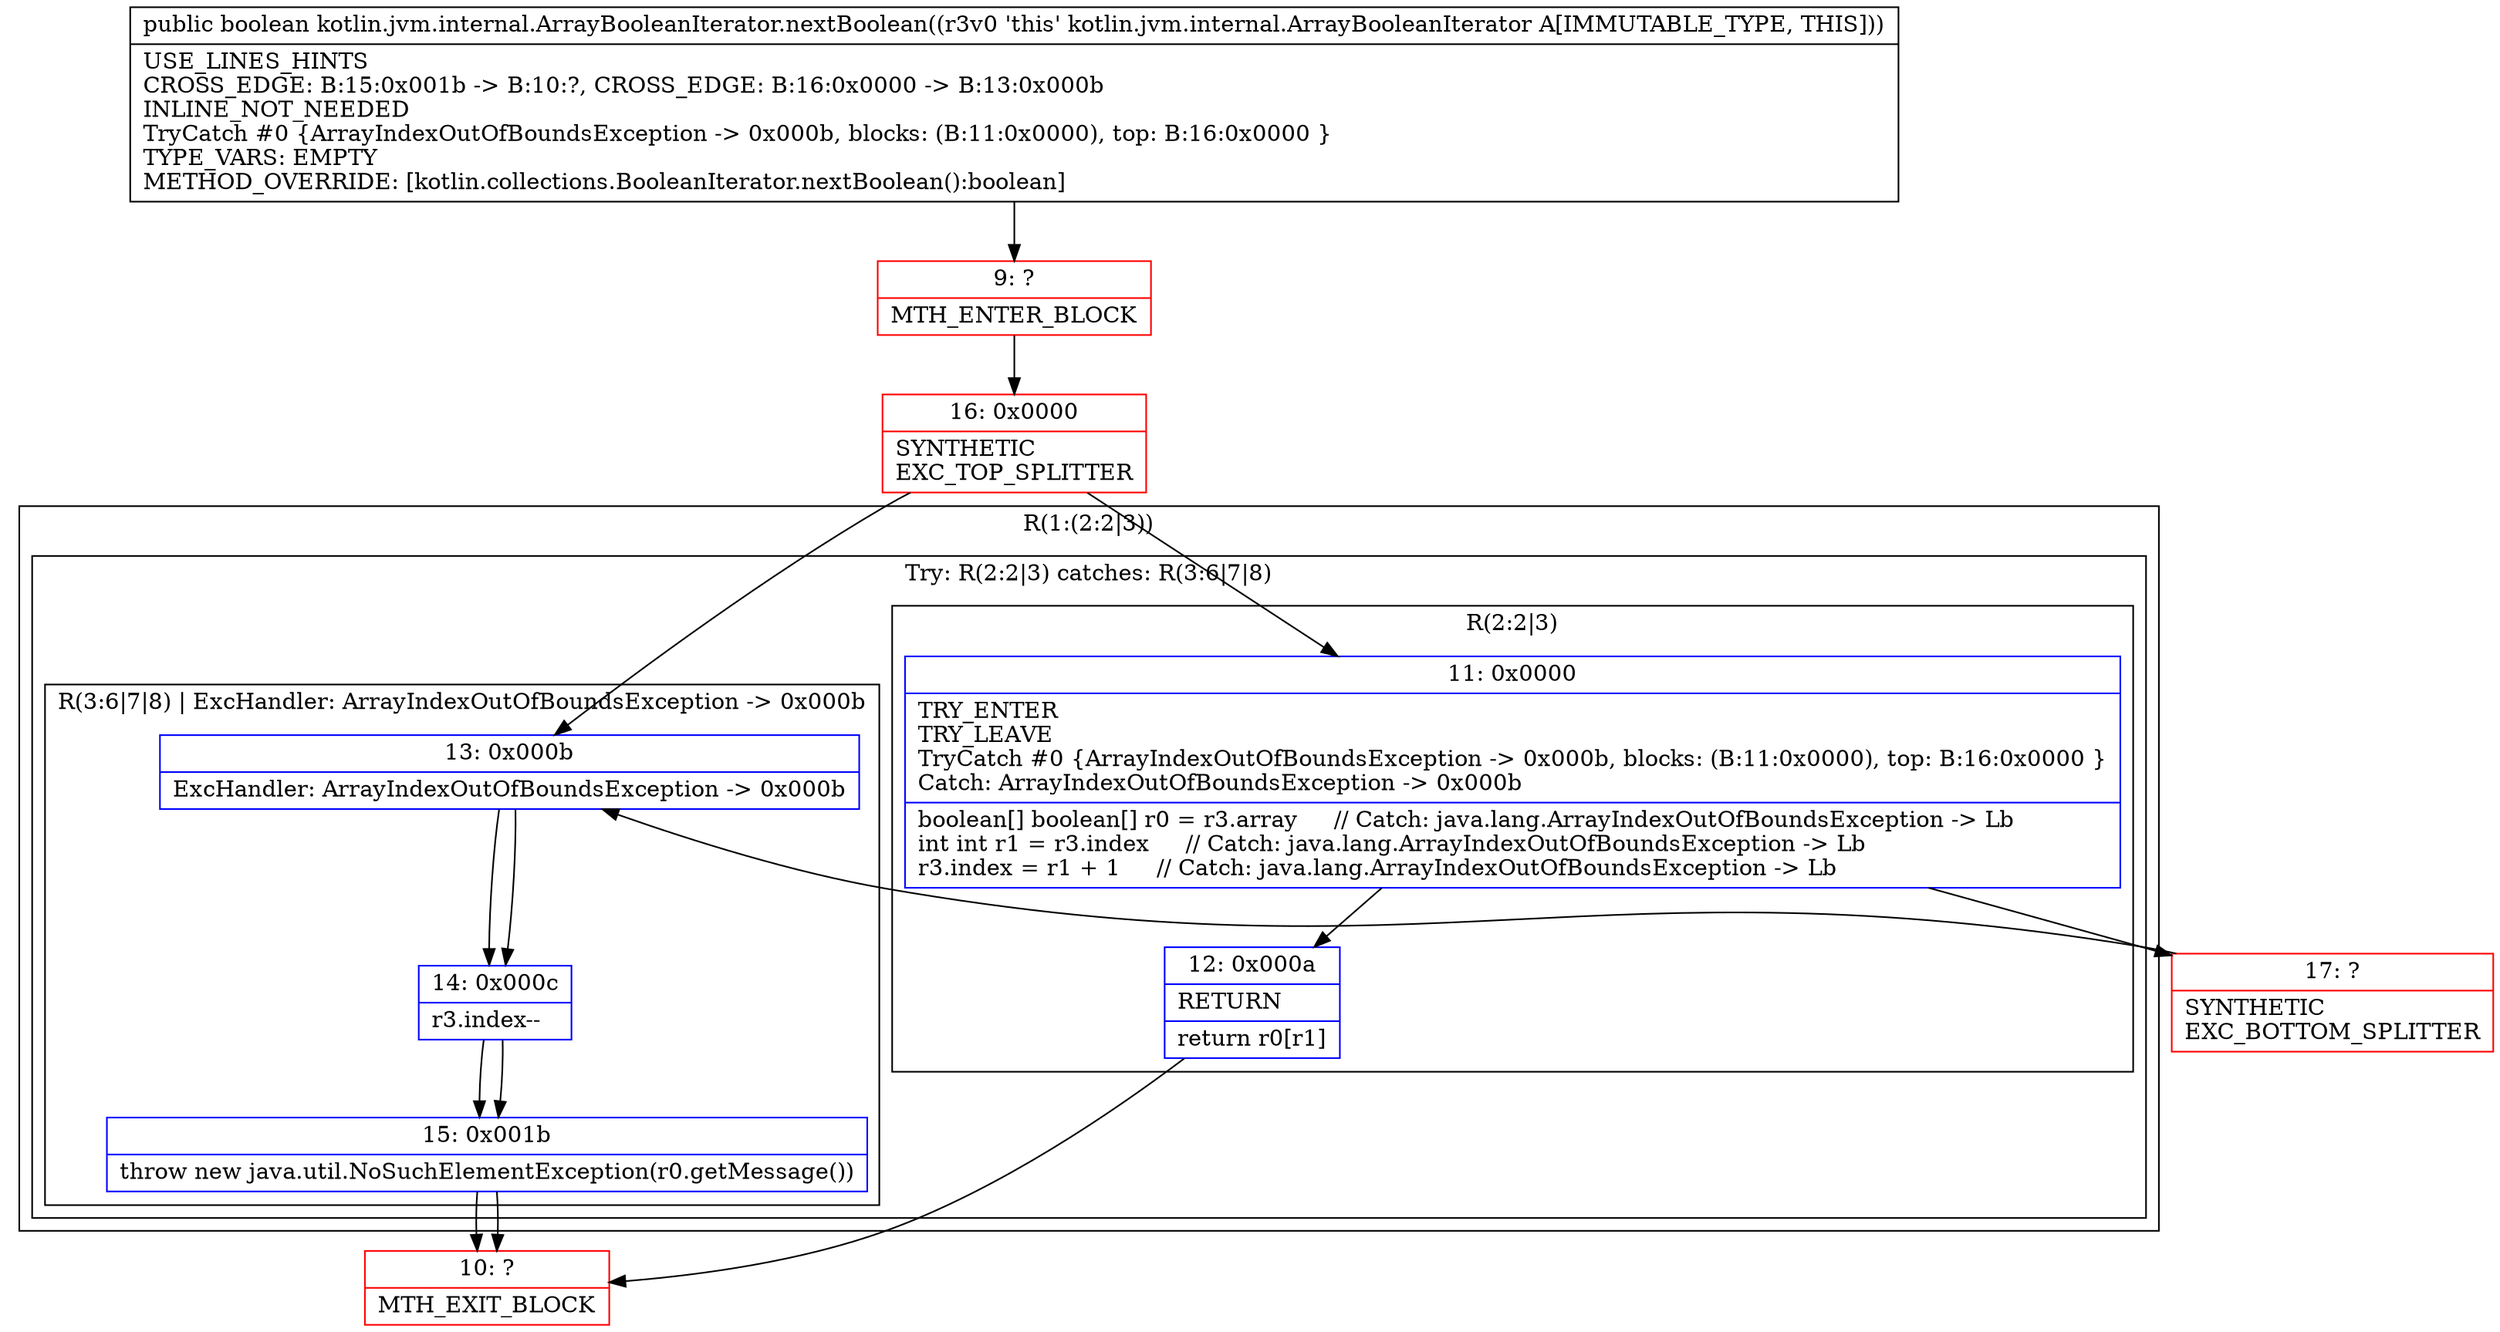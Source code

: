 digraph "CFG forkotlin.jvm.internal.ArrayBooleanIterator.nextBoolean()Z" {
subgraph cluster_Region_1483925534 {
label = "R(1:(2:2|3))";
node [shape=record,color=blue];
subgraph cluster_TryCatchRegion_674240474 {
label = "Try: R(2:2|3) catches: R(3:6|7|8)";
node [shape=record,color=blue];
subgraph cluster_Region_1694672396 {
label = "R(2:2|3)";
node [shape=record,color=blue];
Node_11 [shape=record,label="{11\:\ 0x0000|TRY_ENTER\lTRY_LEAVE\lTryCatch #0 \{ArrayIndexOutOfBoundsException \-\> 0x000b, blocks: (B:11:0x0000), top: B:16:0x0000 \}\lCatch: ArrayIndexOutOfBoundsException \-\> 0x000b\l|boolean[] boolean[] r0 = r3.array     \/\/ Catch: java.lang.ArrayIndexOutOfBoundsException \-\> Lb\lint int r1 = r3.index     \/\/ Catch: java.lang.ArrayIndexOutOfBoundsException \-\> Lb\lr3.index = r1 + 1     \/\/ Catch: java.lang.ArrayIndexOutOfBoundsException \-\> Lb\l}"];
Node_12 [shape=record,label="{12\:\ 0x000a|RETURN\l|return r0[r1]\l}"];
}
subgraph cluster_Region_302766660 {
label = "R(3:6|7|8) | ExcHandler: ArrayIndexOutOfBoundsException \-\> 0x000b\l";
node [shape=record,color=blue];
Node_13 [shape=record,label="{13\:\ 0x000b|ExcHandler: ArrayIndexOutOfBoundsException \-\> 0x000b\l}"];
Node_14 [shape=record,label="{14\:\ 0x000c|r3.index\-\-\l}"];
Node_15 [shape=record,label="{15\:\ 0x001b|throw new java.util.NoSuchElementException(r0.getMessage())\l}"];
}
}
}
subgraph cluster_Region_302766660 {
label = "R(3:6|7|8) | ExcHandler: ArrayIndexOutOfBoundsException \-\> 0x000b\l";
node [shape=record,color=blue];
Node_13 [shape=record,label="{13\:\ 0x000b|ExcHandler: ArrayIndexOutOfBoundsException \-\> 0x000b\l}"];
Node_14 [shape=record,label="{14\:\ 0x000c|r3.index\-\-\l}"];
Node_15 [shape=record,label="{15\:\ 0x001b|throw new java.util.NoSuchElementException(r0.getMessage())\l}"];
}
Node_9 [shape=record,color=red,label="{9\:\ ?|MTH_ENTER_BLOCK\l}"];
Node_16 [shape=record,color=red,label="{16\:\ 0x0000|SYNTHETIC\lEXC_TOP_SPLITTER\l}"];
Node_10 [shape=record,color=red,label="{10\:\ ?|MTH_EXIT_BLOCK\l}"];
Node_17 [shape=record,color=red,label="{17\:\ ?|SYNTHETIC\lEXC_BOTTOM_SPLITTER\l}"];
MethodNode[shape=record,label="{public boolean kotlin.jvm.internal.ArrayBooleanIterator.nextBoolean((r3v0 'this' kotlin.jvm.internal.ArrayBooleanIterator A[IMMUTABLE_TYPE, THIS]))  | USE_LINES_HINTS\lCROSS_EDGE: B:15:0x001b \-\> B:10:?, CROSS_EDGE: B:16:0x0000 \-\> B:13:0x000b\lINLINE_NOT_NEEDED\lTryCatch #0 \{ArrayIndexOutOfBoundsException \-\> 0x000b, blocks: (B:11:0x0000), top: B:16:0x0000 \}\lTYPE_VARS: EMPTY\lMETHOD_OVERRIDE: [kotlin.collections.BooleanIterator.nextBoolean():boolean]\l}"];
MethodNode -> Node_9;Node_11 -> Node_12;
Node_11 -> Node_17;
Node_12 -> Node_10;
Node_13 -> Node_14;
Node_14 -> Node_15;
Node_15 -> Node_10;
Node_13 -> Node_14;
Node_14 -> Node_15;
Node_15 -> Node_10;
Node_9 -> Node_16;
Node_16 -> Node_11;
Node_16 -> Node_13;
Node_17 -> Node_13;
}

